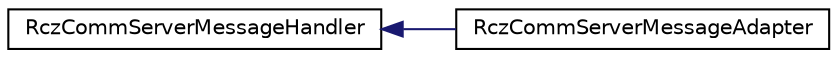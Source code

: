 digraph "クラス階層図"
{
  edge [fontname="Helvetica",fontsize="10",labelfontname="Helvetica",labelfontsize="10"];
  node [fontname="Helvetica",fontsize="10",shape=record];
  rankdir="LR";
  Node1 [label="RczCommServerMessageHandler",height=0.2,width=0.4,color="black", fillcolor="white", style="filled",URL="$classRczCommServerMessageHandler.html"];
  Node1 -> Node2 [dir="back",color="midnightblue",fontsize="10",style="solid",fontname="Helvetica"];
  Node2 [label="RczCommServerMessageAdapter",height=0.2,width=0.4,color="black", fillcolor="white", style="filled",URL="$classRczCommServerMessageAdapter.html"];
}

